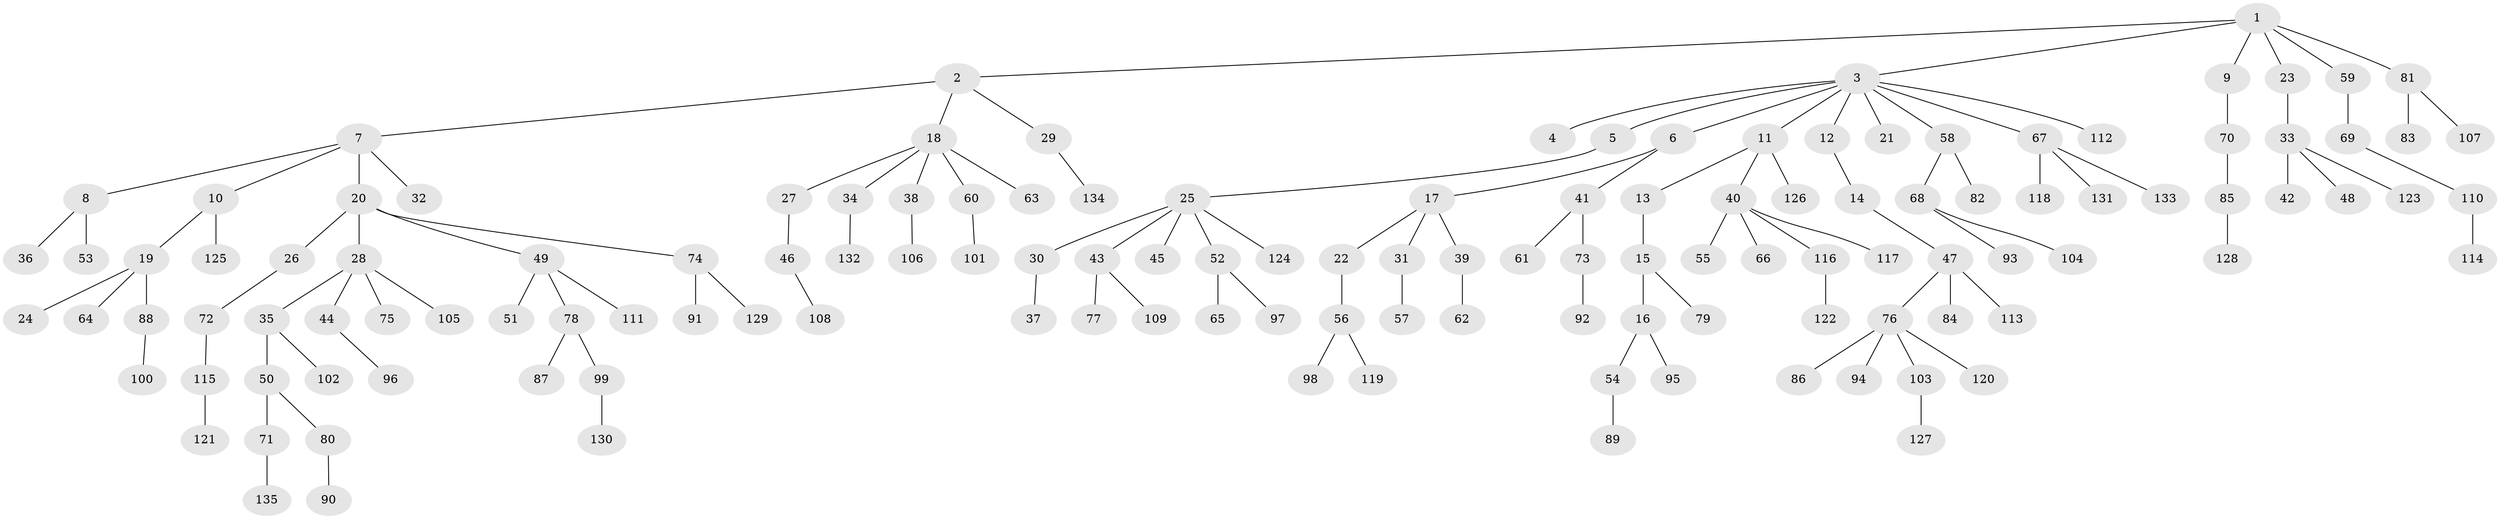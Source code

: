 // Generated by graph-tools (version 1.1) at 2025/36/03/09/25 02:36:42]
// undirected, 135 vertices, 134 edges
graph export_dot {
graph [start="1"]
  node [color=gray90,style=filled];
  1;
  2;
  3;
  4;
  5;
  6;
  7;
  8;
  9;
  10;
  11;
  12;
  13;
  14;
  15;
  16;
  17;
  18;
  19;
  20;
  21;
  22;
  23;
  24;
  25;
  26;
  27;
  28;
  29;
  30;
  31;
  32;
  33;
  34;
  35;
  36;
  37;
  38;
  39;
  40;
  41;
  42;
  43;
  44;
  45;
  46;
  47;
  48;
  49;
  50;
  51;
  52;
  53;
  54;
  55;
  56;
  57;
  58;
  59;
  60;
  61;
  62;
  63;
  64;
  65;
  66;
  67;
  68;
  69;
  70;
  71;
  72;
  73;
  74;
  75;
  76;
  77;
  78;
  79;
  80;
  81;
  82;
  83;
  84;
  85;
  86;
  87;
  88;
  89;
  90;
  91;
  92;
  93;
  94;
  95;
  96;
  97;
  98;
  99;
  100;
  101;
  102;
  103;
  104;
  105;
  106;
  107;
  108;
  109;
  110;
  111;
  112;
  113;
  114;
  115;
  116;
  117;
  118;
  119;
  120;
  121;
  122;
  123;
  124;
  125;
  126;
  127;
  128;
  129;
  130;
  131;
  132;
  133;
  134;
  135;
  1 -- 2;
  1 -- 3;
  1 -- 9;
  1 -- 23;
  1 -- 59;
  1 -- 81;
  2 -- 7;
  2 -- 18;
  2 -- 29;
  3 -- 4;
  3 -- 5;
  3 -- 6;
  3 -- 11;
  3 -- 12;
  3 -- 21;
  3 -- 58;
  3 -- 67;
  3 -- 112;
  5 -- 25;
  6 -- 17;
  6 -- 41;
  7 -- 8;
  7 -- 10;
  7 -- 20;
  7 -- 32;
  8 -- 36;
  8 -- 53;
  9 -- 70;
  10 -- 19;
  10 -- 125;
  11 -- 13;
  11 -- 40;
  11 -- 126;
  12 -- 14;
  13 -- 15;
  14 -- 47;
  15 -- 16;
  15 -- 79;
  16 -- 54;
  16 -- 95;
  17 -- 22;
  17 -- 31;
  17 -- 39;
  18 -- 27;
  18 -- 34;
  18 -- 38;
  18 -- 60;
  18 -- 63;
  19 -- 24;
  19 -- 64;
  19 -- 88;
  20 -- 26;
  20 -- 28;
  20 -- 49;
  20 -- 74;
  22 -- 56;
  23 -- 33;
  25 -- 30;
  25 -- 43;
  25 -- 45;
  25 -- 52;
  25 -- 124;
  26 -- 72;
  27 -- 46;
  28 -- 35;
  28 -- 44;
  28 -- 75;
  28 -- 105;
  29 -- 134;
  30 -- 37;
  31 -- 57;
  33 -- 42;
  33 -- 48;
  33 -- 123;
  34 -- 132;
  35 -- 50;
  35 -- 102;
  38 -- 106;
  39 -- 62;
  40 -- 55;
  40 -- 66;
  40 -- 116;
  40 -- 117;
  41 -- 61;
  41 -- 73;
  43 -- 77;
  43 -- 109;
  44 -- 96;
  46 -- 108;
  47 -- 76;
  47 -- 84;
  47 -- 113;
  49 -- 51;
  49 -- 78;
  49 -- 111;
  50 -- 71;
  50 -- 80;
  52 -- 65;
  52 -- 97;
  54 -- 89;
  56 -- 98;
  56 -- 119;
  58 -- 68;
  58 -- 82;
  59 -- 69;
  60 -- 101;
  67 -- 118;
  67 -- 131;
  67 -- 133;
  68 -- 93;
  68 -- 104;
  69 -- 110;
  70 -- 85;
  71 -- 135;
  72 -- 115;
  73 -- 92;
  74 -- 91;
  74 -- 129;
  76 -- 86;
  76 -- 94;
  76 -- 103;
  76 -- 120;
  78 -- 87;
  78 -- 99;
  80 -- 90;
  81 -- 83;
  81 -- 107;
  85 -- 128;
  88 -- 100;
  99 -- 130;
  103 -- 127;
  110 -- 114;
  115 -- 121;
  116 -- 122;
}
